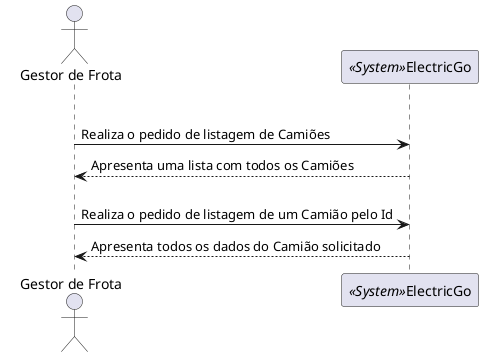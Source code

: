@startuml
actor "Gestor de Frota" as A
participant "<i><<System>></i>ElectricGo" as S

alt Listar todos os Camiões

	A -> S: Realiza o pedido de listagem de Camiões
	S --> A: Apresenta uma lista com todos os Camiões

else Listar um Camião por Id

	A -> S: Realiza o pedido de listagem de um Camião pelo Id
	S --> A: Apresenta todos os dados do Camião solicitado

@enduml
